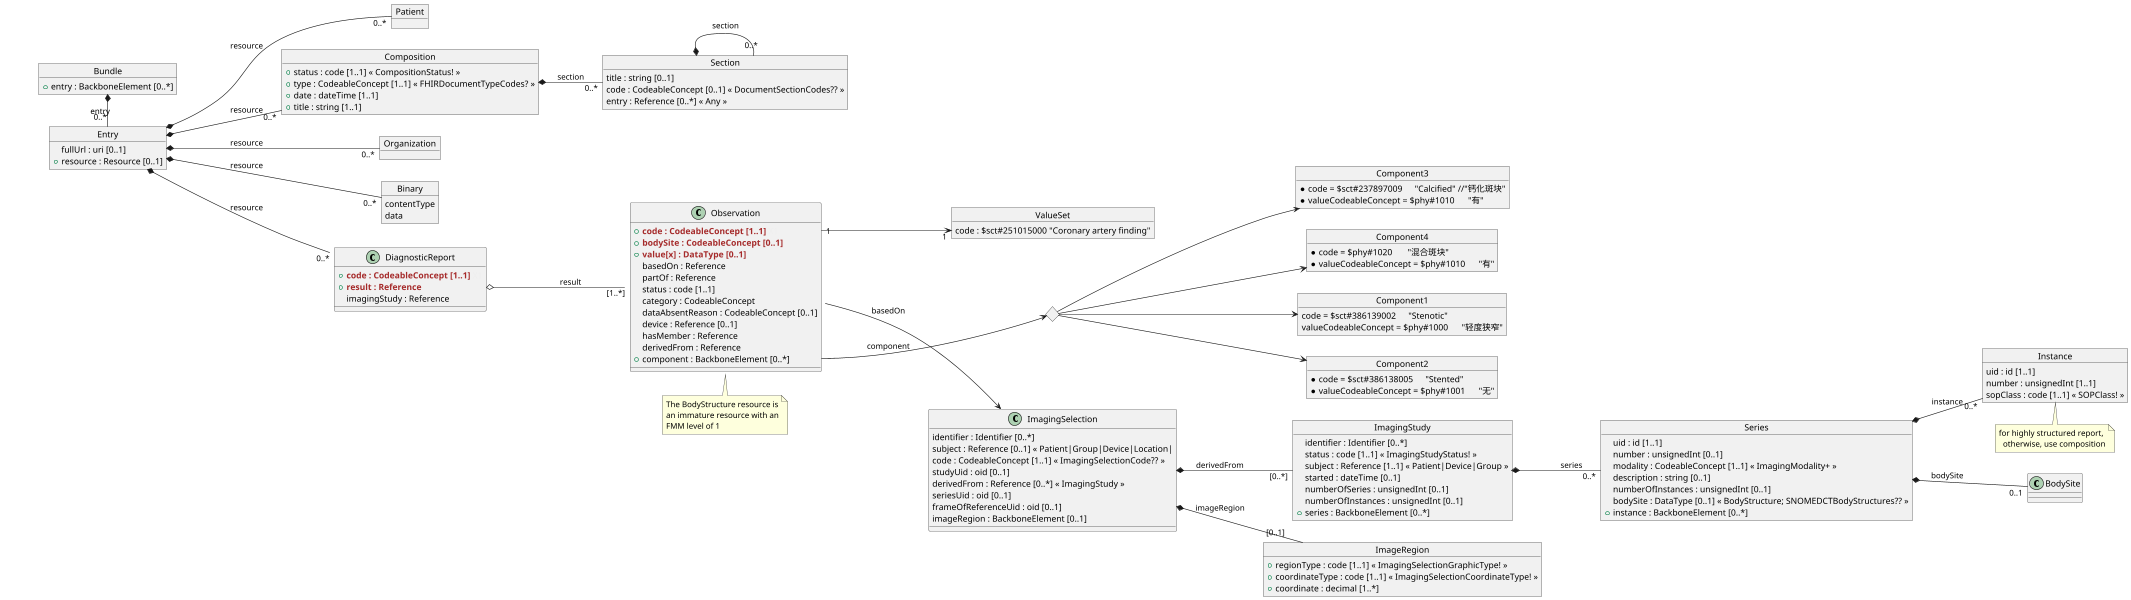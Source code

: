 @startuml PERT
'https://plantuml.com/object-diagram

scale 600 height
hide @unlinked

left to right direction

object Bundle {
'    identifier : Identifier [0..1]
'    type : code [1..1] « BundleType! »
'    timestamp : instant [0..1]
'    total : unsignedInt [0..1]
'    signature : Signature [0..1]
    + entry : BackboneElement [0..*]
}

object Entry {
    fullUrl : uri [0..1]
    + resource : Resource [0..1]
}

Bundle *-"0..*" Entry : entry

object Patient {
}

object Composition {
'    url : uri [0..1]
'    identifier : Identifier [0..1]
'    version : string [0..1]
    +status : code [1..1] « CompositionStatus! »
    +type : CodeableConcept [1..1] « FHIRDocumentTypeCodes? »
'    category : CodeableConcept [0..*] « ReferencedItemCategoryValueSet?? »
'    subject : Reference [0..1] « Any »
'    encounter : Reference [0..1] « Encounter »
    +date : dateTime [1..1]
'    useContext : UsageContext [0..*]
'    author : Reference [1..*] « Practitioner|PractitionerRole|Device|
'    Patient|RelatedPerson|Organization »
'    name : string [0..1]
    +title : string [1..1]
'    note : Annotation [0..*]
'    confidentiality : code [0..1] « Confidentiality! »
'    custodian : Reference [0..1] « Organization »
'    relatesTo : RelatedArtifact [0..*]
}

object Section {
    title : string [0..1]
    code : CodeableConcept [0..1] « DocumentSectionCodes?? »
'    author : Reference [0..*] « Practitioner|PractitionerRole|Device|
'    Patient|RelatedPerson|Organization »
'    focus : Reference [0..1] « Any »
'    text : Narrative [0..1]
'    mode : code [0..1] « ListMode! »
'    orderedBy : CodeableConcept [0..1] « ListOrderCodes? »
    entry : Reference [0..*] « Any »
'    emptyReason : CodeableConcept [0..1] « ListEmptyReasons? »
}

Composition *--"0..*" Section : section
Section *--"0..*" Section : section

'Section *--"0..*" Observation : entry???

object Organization {
}

object ImagingStudy {
    identifier : Identifier [0..*]
    status : code [1..1] « ImagingStudyStatus! »
'    modality : CodeableConcept [0..*] « ImagingModality+ »
    subject : Reference [1..1] « Patient|Device|Group »
'    encounter : Reference [0..1] « Encounter »
    started : dateTime [0..1]
'    basedOn : Reference [0..*] « CarePlan|ServiceRequest|Appointment|
'    AppointmentResponse|Task »
'    referrer : Reference [0..1] « Practitioner|PractitionerRole »
'    interpreter : Reference [0..*] « Practitioner|PractitionerRole »
'    endpoint : Reference [0..*] « Endpoint »
    numberOfSeries : unsignedInt [0..1]
    numberOfInstances : unsignedInt [0..1]
'    procedure : DataType [0..*] « Procedure; ImagingProcedureCode? »
'    location : Reference [0..1] « Location »
'    reason : DataType [0..*] « Condition|Observation|DiagnosticReport|
'    DocumentReference; ProcedureReasonCodes?? »
'    note : Annotation [0..*]
'    description : string [0..1]
    +series : BackboneElement [0..*]
}

object Binary{
    contentType
    data
}

object Series{
    uid : id [1..1]
    number : unsignedInt [0..1]
    modality : CodeableConcept [1..1] « ImagingModality+ »
    description : string [0..1]
    numberOfInstances : unsignedInt [0..1]
'    endpoint : Reference [0..*] « Endpoint »
    bodySite : DataType [0..1] « BodyStructure; SNOMEDCTBodyStructures?? »
'    laterality : CodeableConcept [0..1] « Laterality?? »
'    specimen : Reference [0..*] « Specimen »
'    started : dateTime [0..1]
    +instance : BackboneElement [0..*]
}

Entry *--"0..*" Patient : resource
Entry *--"0..*" Composition : resource
Entry *--"0..*" Organization : resource
'Entry *--"0..*" ImagingStudy : resource
Entry *--"0..*" DiagnosticReport : resource
Entry *--"0..*" Binary : resource

ImagingStudy *--"0..*" Series : series
Series *--"0..1" BodySite : bodySite

object Instance {
    uid : id [1..1]
    number : unsignedInt [1..1]
    sopClass : code [1..1] « SOPClass! »
}
Series *--"0..*" Instance : instance

object DiagnosticReport {
'    identifier : Identifier
'    basedOn : Reference
'    status : code [1..1]
'    category : CodeableConcept
  + <b><color brown>code : CodeableConcept [1..1]</color></b> <color #eee>X1</color>
'    subject : Reference [0..1]
'    encounter : Reference [0..1]
'    effective[x] : DataType [0..1]
'    issued : instant [0..1]
'    performer : Reference
'    resultsInterpreter : Reference
'    specimen : Reference
  + <b><color brown>result : Reference</color></b>
'    note : Annotation
    imagingStudy : Reference
'    composition : Reference [0..1]
'    conclusion : string [0..1]
'    conclusionCode : CodeableConcept
'    presentedForm : Attachment
'    Media
'    comment : string [0..1]
'    link : Reference [1..1]
}
note bottom
  for highly structured report,
    otherwise, use composition
end note

'DiagnosticReport::basedOn -- Procedure
DiagnosticReport::result o-- "[1..*]" Observation : result


object Observation{
'    identifier : Identifier
  +  <b><color brown>code : CodeableConcept [1..1]</color></b> <color #eee>X1</color>
  +  <b><color brown>bodySite : CodeableConcept [0..1]</color></b>
  +  <b><color brown>value[x] : DataType [0..1]</color></b>
'    instantiates[x] : DataType [0..1]
    basedOn : Reference
    partOf : Reference
    status : code [1..1]
    category : CodeableConcept
'    subject : Reference [0..1]
'    focus : Reference
'    encounter : Reference [0..1]
'    effective[x] : DataType [0..1]
'    issued : instant [0..1]
'    performer : Reference
    dataAbsentReason : CodeableConcept [0..1]
'    interpretation : CodeableConcept
'    note : Annotation
'    method : CodeableConcept [0..1]
'    specimen : Reference [0..1]
    device : Reference [0..1]
    hasMember : Reference
    derivedFrom : Reference
'    ReferenceRange
'    low : Quantity(SimpleQuantity) [0..1]
'    high : Quantity(SimpleQuantity) [0..1]
'    type : CodeableConcept [0..1]
'    appliesTo : CodeableConcept
'    age : Range [0..1]
'    text : string [0..1]
     +component : BackboneElement [0..*]
}

object BodySite {

}

note bottom
  The BodyStructure resource is
  an immature resource with an
  FMM level of 1
end note

object Component1 {
    code = $sct#386139002	"Stenotic"
    valueCodeableConcept = $phy#1000	"轻度狭窄"
}

object Component2 {
  * code = $sct#386138005	"Stented"
  * valueCodeableConcept = $phy#1001	"无"
}

object Component3 {
  * code = $sct#237897009	"Calcified" //"钙化斑块"
  * valueCodeableConcept = $phy#1010	"有"
}

object Component4 {
  * code = $phy#1020	"混合斑块"
  * valueCodeableConcept = $phy#1010	"有"
}

object ValueSet {
    code : $sct#251015000 "Coronary artery finding"
}

<> d1

object ValueSet2{
    bodySite: $sct#67734004 "Upper Trunk Structure"
}

Observation --> ImagingSelection: basedOn
Observation::X1 "1" --> "1" ValueSet::code
'Observation::bodySite --> ValueSet2
Observation::component --> d1 : component
d1 --> Component1
d1 --> Component2
d1 --> Component3
d1 --> Component4

object ImagingSelection {
    identifier : Identifier [0..*]
    subject : Reference [0..1] « Patient|Group|Device|Location|
'    Organization|Procedure|Practitioner|Medication|Substance|
'    Specimen »
'    issued : instant [0..1]
'    basedOn : Reference [0..*] « CarePlan|ServiceRequest|Appointment|
'    AppointmentResponse|Task »
'    category : CodeableConcept [0..*] « ImagingSelectionCode?? »
    code : CodeableConcept [1..1] « ImagingSelectionCode?? »
    studyUid : oid [0..1]
    derivedFrom : Reference [0..*] « ImagingStudy »
'    endpoint : Reference [0..*] « Endpoint »
    seriesUid : oid [0..1]
    frameOfReferenceUid : oid [0..1]
'    bodySite : DataType [0..1] « BodyStructure; SNOMEDCTBodyStructures?? »
    imageRegion : BackboneElement [0..1]
}

object ImageRegion{
    +regionType : code [1..1] « ImagingSelectionGraphicType! »
    +coordinateType : code [1..1] « ImagingSelectionCoordinateType! »
    +coordinate : decimal [1..*]
}

ImagingSelection *--"[0..1]" ImageRegion : imageRegion
ImagingSelection *--"[0..*]" ImagingStudy : derivedFrom

@enduml
